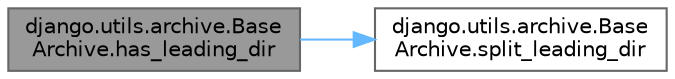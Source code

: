 digraph "django.utils.archive.BaseArchive.has_leading_dir"
{
 // LATEX_PDF_SIZE
  bgcolor="transparent";
  edge [fontname=Helvetica,fontsize=10,labelfontname=Helvetica,labelfontsize=10];
  node [fontname=Helvetica,fontsize=10,shape=box,height=0.2,width=0.4];
  rankdir="LR";
  Node1 [id="Node000001",label="django.utils.archive.Base\lArchive.has_leading_dir",height=0.2,width=0.4,color="gray40", fillcolor="grey60", style="filled", fontcolor="black",tooltip=" "];
  Node1 -> Node2 [id="edge1_Node000001_Node000002",color="steelblue1",style="solid",tooltip=" "];
  Node2 [id="Node000002",label="django.utils.archive.Base\lArchive.split_leading_dir",height=0.2,width=0.4,color="grey40", fillcolor="white", style="filled",URL="$classdjango_1_1utils_1_1archive_1_1_base_archive.html#a5a809bae5854418c3605572dd98b4a0a",tooltip=" "];
}
